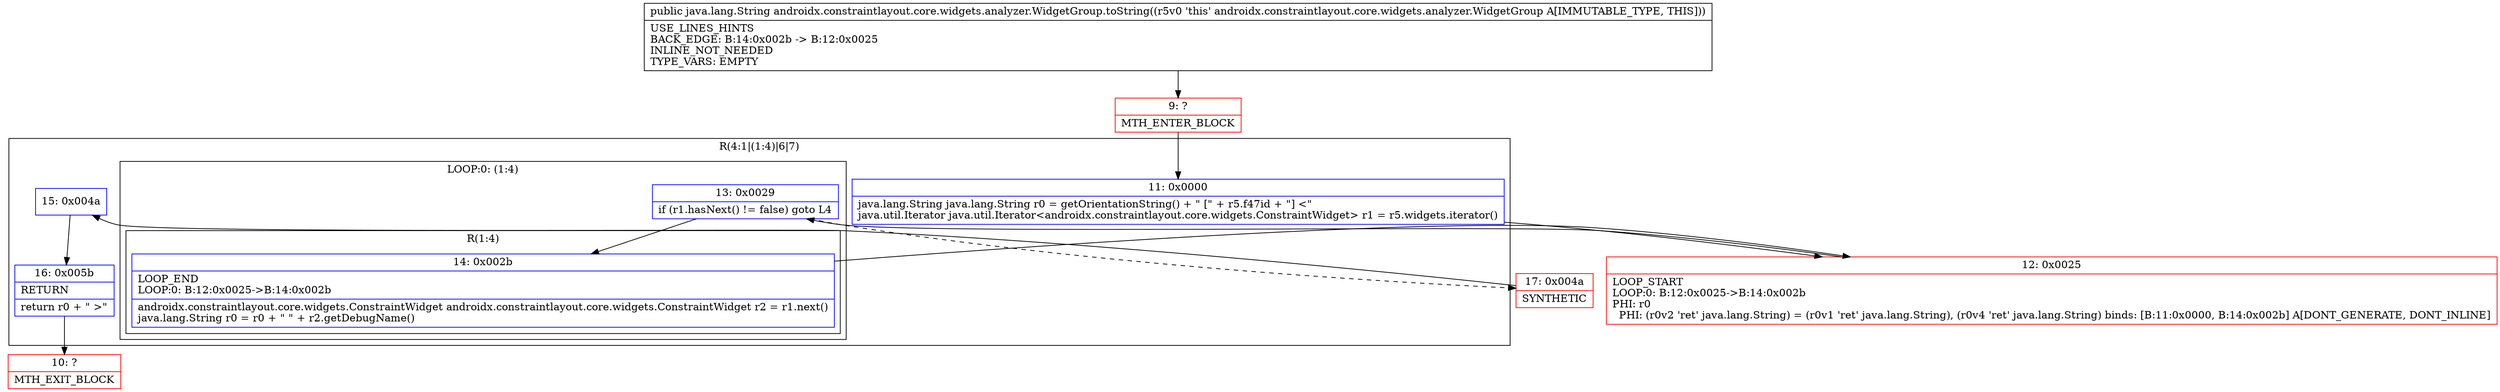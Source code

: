 digraph "CFG forandroidx.constraintlayout.core.widgets.analyzer.WidgetGroup.toString()Ljava\/lang\/String;" {
subgraph cluster_Region_210667051 {
label = "R(4:1|(1:4)|6|7)";
node [shape=record,color=blue];
Node_11 [shape=record,label="{11\:\ 0x0000|java.lang.String java.lang.String r0 = getOrientationString() + \" [\" + r5.f47id + \"] \<\"\ljava.util.Iterator java.util.Iterator\<androidx.constraintlayout.core.widgets.ConstraintWidget\> r1 = r5.widgets.iterator()\l}"];
subgraph cluster_LoopRegion_852263403 {
label = "LOOP:0: (1:4)";
node [shape=record,color=blue];
Node_13 [shape=record,label="{13\:\ 0x0029|if (r1.hasNext() != false) goto L4\l}"];
subgraph cluster_Region_772072443 {
label = "R(1:4)";
node [shape=record,color=blue];
Node_14 [shape=record,label="{14\:\ 0x002b|LOOP_END\lLOOP:0: B:12:0x0025\-\>B:14:0x002b\l|androidx.constraintlayout.core.widgets.ConstraintWidget androidx.constraintlayout.core.widgets.ConstraintWidget r2 = r1.next()\ljava.lang.String r0 = r0 + \" \" + r2.getDebugName()\l}"];
}
}
Node_15 [shape=record,label="{15\:\ 0x004a}"];
Node_16 [shape=record,label="{16\:\ 0x005b|RETURN\l|return r0 + \" \>\"\l}"];
}
Node_9 [shape=record,color=red,label="{9\:\ ?|MTH_ENTER_BLOCK\l}"];
Node_12 [shape=record,color=red,label="{12\:\ 0x0025|LOOP_START\lLOOP:0: B:12:0x0025\-\>B:14:0x002b\lPHI: r0 \l  PHI: (r0v2 'ret' java.lang.String) = (r0v1 'ret' java.lang.String), (r0v4 'ret' java.lang.String) binds: [B:11:0x0000, B:14:0x002b] A[DONT_GENERATE, DONT_INLINE]\l}"];
Node_17 [shape=record,color=red,label="{17\:\ 0x004a|SYNTHETIC\l}"];
Node_10 [shape=record,color=red,label="{10\:\ ?|MTH_EXIT_BLOCK\l}"];
MethodNode[shape=record,label="{public java.lang.String androidx.constraintlayout.core.widgets.analyzer.WidgetGroup.toString((r5v0 'this' androidx.constraintlayout.core.widgets.analyzer.WidgetGroup A[IMMUTABLE_TYPE, THIS]))  | USE_LINES_HINTS\lBACK_EDGE: B:14:0x002b \-\> B:12:0x0025\lINLINE_NOT_NEEDED\lTYPE_VARS: EMPTY\l}"];
MethodNode -> Node_9;Node_11 -> Node_12;
Node_13 -> Node_14;
Node_13 -> Node_17[style=dashed];
Node_14 -> Node_12;
Node_15 -> Node_16;
Node_16 -> Node_10;
Node_9 -> Node_11;
Node_12 -> Node_13;
Node_17 -> Node_15;
}

